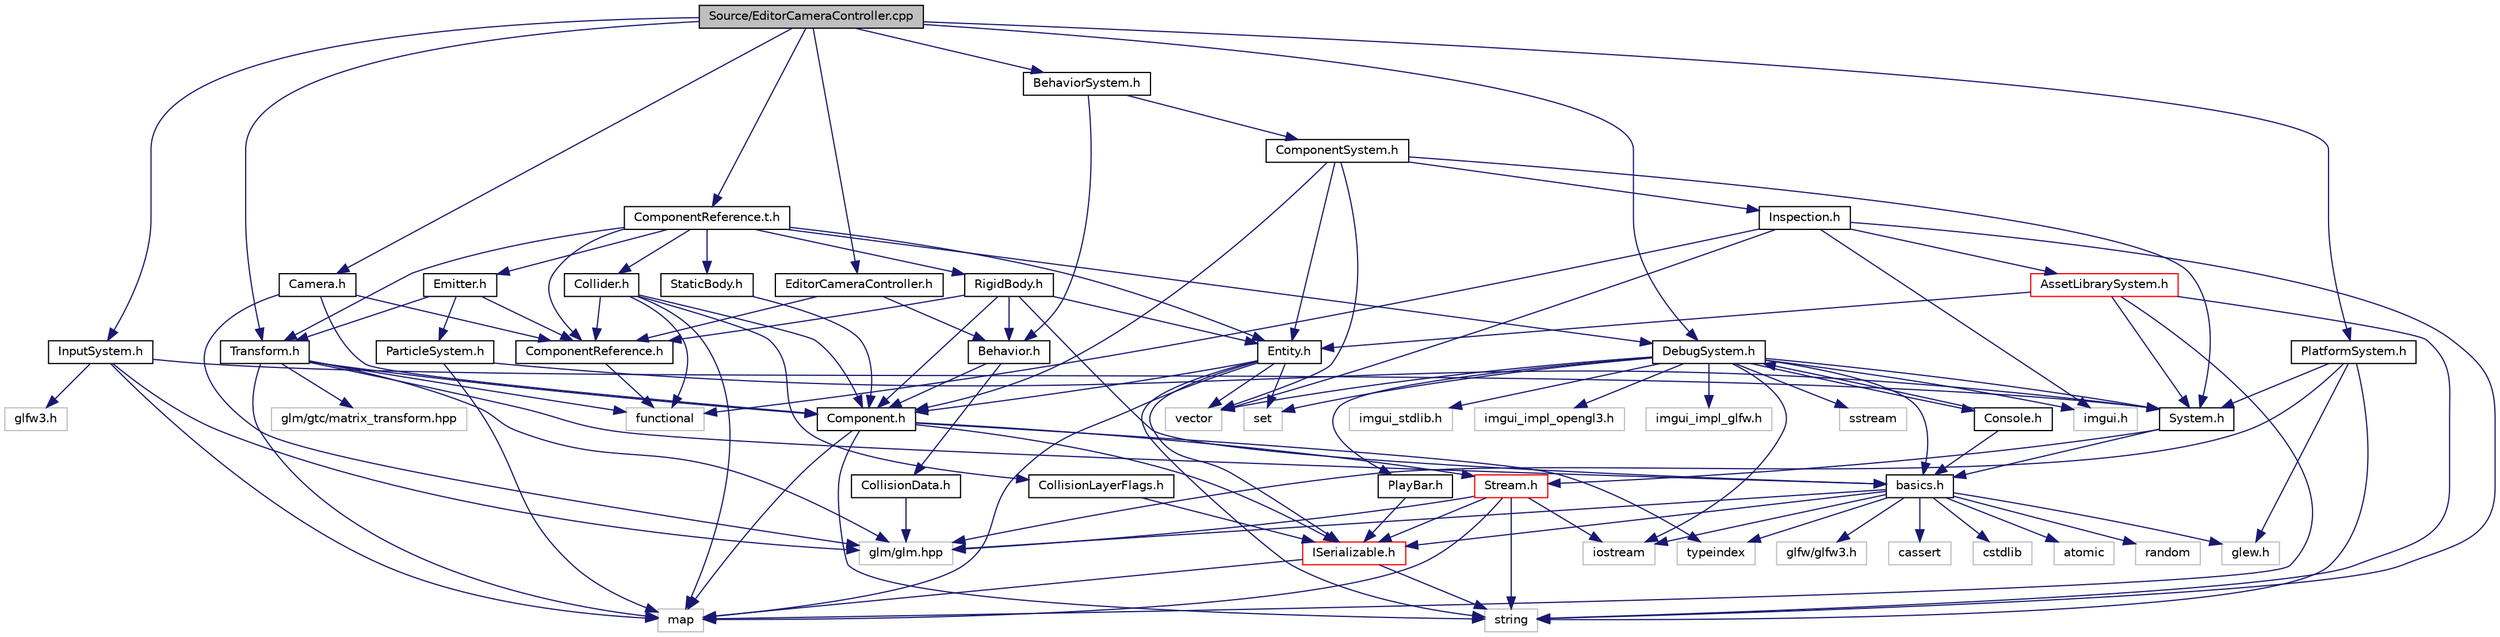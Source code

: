 digraph "Source/EditorCameraController.cpp"
{
 // LATEX_PDF_SIZE
  edge [fontname="Helvetica",fontsize="10",labelfontname="Helvetica",labelfontsize="10"];
  node [fontname="Helvetica",fontsize="10",shape=record];
  Node1 [label="Source/EditorCameraController.cpp",height=0.2,width=0.4,color="black", fillcolor="grey75", style="filled", fontcolor="black",tooltip="controls the camera while in the editor"];
  Node1 -> Node2 [color="midnightblue",fontsize="10",style="solid",fontname="Helvetica"];
  Node2 [label="EditorCameraController.h",height=0.2,width=0.4,color="black", fillcolor="white", style="filled",URL="$EditorCameraController_8h.html",tooltip="controls the camera while in the editor"];
  Node2 -> Node3 [color="midnightblue",fontsize="10",style="solid",fontname="Helvetica"];
  Node3 [label="Behavior.h",height=0.2,width=0.4,color="black", fillcolor="white", style="filled",URL="$Behavior_8h.html",tooltip="Virtual behavior component header."];
  Node3 -> Node4 [color="midnightblue",fontsize="10",style="solid",fontname="Helvetica"];
  Node4 [label="Component.h",height=0.2,width=0.4,color="black", fillcolor="white", style="filled",URL="$Component_8h.html",tooltip="Virtual component header."];
  Node4 -> Node5 [color="midnightblue",fontsize="10",style="solid",fontname="Helvetica"];
  Node5 [label="typeindex",height=0.2,width=0.4,color="grey75", fillcolor="white", style="filled",tooltip=" "];
  Node4 -> Node6 [color="midnightblue",fontsize="10",style="solid",fontname="Helvetica"];
  Node6 [label="map",height=0.2,width=0.4,color="grey75", fillcolor="white", style="filled",tooltip=" "];
  Node4 -> Node7 [color="midnightblue",fontsize="10",style="solid",fontname="Helvetica"];
  Node7 [label="string",height=0.2,width=0.4,color="grey75", fillcolor="white", style="filled",tooltip=" "];
  Node4 -> Node8 [color="midnightblue",fontsize="10",style="solid",fontname="Helvetica"];
  Node8 [label="ISerializable.h",height=0.2,width=0.4,color="red", fillcolor="white", style="filled",URL="$ISerializable_8h.html",tooltip="interface for all serializable objects"];
  Node8 -> Node6 [color="midnightblue",fontsize="10",style="solid",fontname="Helvetica"];
  Node8 -> Node7 [color="midnightblue",fontsize="10",style="solid",fontname="Helvetica"];
  Node4 -> Node10 [color="midnightblue",fontsize="10",style="solid",fontname="Helvetica"];
  Node10 [label="Stream.h",height=0.2,width=0.4,color="red", fillcolor="white", style="filled",URL="$Stream_8h.html",tooltip="JSON File reading/writing."];
  Node10 -> Node7 [color="midnightblue",fontsize="10",style="solid",fontname="Helvetica"];
  Node10 -> Node6 [color="midnightblue",fontsize="10",style="solid",fontname="Helvetica"];
  Node10 -> Node11 [color="midnightblue",fontsize="10",style="solid",fontname="Helvetica"];
  Node11 [label="glm/glm.hpp",height=0.2,width=0.4,color="grey75", fillcolor="white", style="filled",tooltip=" "];
  Node10 -> Node13 [color="midnightblue",fontsize="10",style="solid",fontname="Helvetica"];
  Node13 [label="iostream",height=0.2,width=0.4,color="grey75", fillcolor="white", style="filled",tooltip=" "];
  Node10 -> Node8 [color="midnightblue",fontsize="10",style="solid",fontname="Helvetica"];
  Node3 -> Node15 [color="midnightblue",fontsize="10",style="solid",fontname="Helvetica"];
  Node15 [label="CollisionData.h",height=0.2,width=0.4,color="black", fillcolor="white", style="filled",URL="$CollisionData_8h.html",tooltip="struct that holds collision information"];
  Node15 -> Node11 [color="midnightblue",fontsize="10",style="solid",fontname="Helvetica"];
  Node2 -> Node16 [color="midnightblue",fontsize="10",style="solid",fontname="Helvetica"];
  Node16 [label="ComponentReference.h",height=0.2,width=0.4,color="black", fillcolor="white", style="filled",URL="$ComponentReference_8h.html",tooltip="a reference to a component in the scene"];
  Node16 -> Node17 [color="midnightblue",fontsize="10",style="solid",fontname="Helvetica"];
  Node17 [label="functional",height=0.2,width=0.4,color="grey75", fillcolor="white", style="filled",tooltip=" "];
  Node1 -> Node18 [color="midnightblue",fontsize="10",style="solid",fontname="Helvetica"];
  Node18 [label="BehaviorSystem.h",height=0.2,width=0.4,color="black", fillcolor="white", style="filled",URL="$BehaviorSystem_8h.html",tooltip="System that keeps track of and updates a specific kind of Behavior."];
  Node18 -> Node19 [color="midnightblue",fontsize="10",style="solid",fontname="Helvetica"];
  Node19 [label="ComponentSystem.h",height=0.2,width=0.4,color="black", fillcolor="white", style="filled",URL="$ComponentSystem_8h.html",tooltip="System that keeps track of a specific kind of Component."];
  Node19 -> Node20 [color="midnightblue",fontsize="10",style="solid",fontname="Helvetica"];
  Node20 [label="System.h",height=0.2,width=0.4,color="black", fillcolor="white", style="filled",URL="$System_8h.html",tooltip="Base class for all Systems."];
  Node20 -> Node21 [color="midnightblue",fontsize="10",style="solid",fontname="Helvetica"];
  Node21 [label="basics.h",height=0.2,width=0.4,color="black", fillcolor="white", style="filled",URL="$basics_8h_source.html",tooltip=" "];
  Node21 -> Node22 [color="midnightblue",fontsize="10",style="solid",fontname="Helvetica"];
  Node22 [label="glew.h",height=0.2,width=0.4,color="grey75", fillcolor="white", style="filled",tooltip=" "];
  Node21 -> Node23 [color="midnightblue",fontsize="10",style="solid",fontname="Helvetica"];
  Node23 [label="glfw/glfw3.h",height=0.2,width=0.4,color="grey75", fillcolor="white", style="filled",tooltip=" "];
  Node21 -> Node11 [color="midnightblue",fontsize="10",style="solid",fontname="Helvetica"];
  Node21 -> Node13 [color="midnightblue",fontsize="10",style="solid",fontname="Helvetica"];
  Node21 -> Node24 [color="midnightblue",fontsize="10",style="solid",fontname="Helvetica"];
  Node24 [label="cassert",height=0.2,width=0.4,color="grey75", fillcolor="white", style="filled",tooltip=" "];
  Node21 -> Node25 [color="midnightblue",fontsize="10",style="solid",fontname="Helvetica"];
  Node25 [label="cstdlib",height=0.2,width=0.4,color="grey75", fillcolor="white", style="filled",tooltip=" "];
  Node21 -> Node26 [color="midnightblue",fontsize="10",style="solid",fontname="Helvetica"];
  Node26 [label="atomic",height=0.2,width=0.4,color="grey75", fillcolor="white", style="filled",tooltip=" "];
  Node21 -> Node5 [color="midnightblue",fontsize="10",style="solid",fontname="Helvetica"];
  Node21 -> Node27 [color="midnightblue",fontsize="10",style="solid",fontname="Helvetica"];
  Node27 [label="random",height=0.2,width=0.4,color="grey75", fillcolor="white", style="filled",tooltip=" "];
  Node21 -> Node8 [color="midnightblue",fontsize="10",style="solid",fontname="Helvetica"];
  Node20 -> Node10 [color="midnightblue",fontsize="10",style="solid",fontname="Helvetica"];
  Node19 -> Node4 [color="midnightblue",fontsize="10",style="solid",fontname="Helvetica"];
  Node19 -> Node28 [color="midnightblue",fontsize="10",style="solid",fontname="Helvetica"];
  Node28 [label="Entity.h",height=0.2,width=0.4,color="black", fillcolor="white", style="filled",URL="$Entity_8h.html",tooltip="Entity class which holds Components."];
  Node28 -> Node4 [color="midnightblue",fontsize="10",style="solid",fontname="Helvetica"];
  Node28 -> Node6 [color="midnightblue",fontsize="10",style="solid",fontname="Helvetica"];
  Node28 -> Node7 [color="midnightblue",fontsize="10",style="solid",fontname="Helvetica"];
  Node28 -> Node29 [color="midnightblue",fontsize="10",style="solid",fontname="Helvetica"];
  Node29 [label="vector",height=0.2,width=0.4,color="grey75", fillcolor="white", style="filled",tooltip=" "];
  Node28 -> Node30 [color="midnightblue",fontsize="10",style="solid",fontname="Helvetica"];
  Node30 [label="set",height=0.2,width=0.4,color="grey75", fillcolor="white", style="filled",tooltip=" "];
  Node28 -> Node8 [color="midnightblue",fontsize="10",style="solid",fontname="Helvetica"];
  Node19 -> Node31 [color="midnightblue",fontsize="10",style="solid",fontname="Helvetica"];
  Node31 [label="Inspection.h",height=0.2,width=0.4,color="black", fillcolor="white", style="filled",URL="$Inspection_8h.html",tooltip="Helper methods for inspecting things."];
  Node31 -> Node32 [color="midnightblue",fontsize="10",style="solid",fontname="Helvetica"];
  Node32 [label="AssetLibrarySystem.h",height=0.2,width=0.4,color="red", fillcolor="white", style="filled",URL="$AssetLibrarySystem_8h.html",tooltip="Asset System."];
  Node32 -> Node20 [color="midnightblue",fontsize="10",style="solid",fontname="Helvetica"];
  Node32 -> Node6 [color="midnightblue",fontsize="10",style="solid",fontname="Helvetica"];
  Node32 -> Node7 [color="midnightblue",fontsize="10",style="solid",fontname="Helvetica"];
  Node32 -> Node28 [color="midnightblue",fontsize="10",style="solid",fontname="Helvetica"];
  Node31 -> Node7 [color="midnightblue",fontsize="10",style="solid",fontname="Helvetica"];
  Node31 -> Node29 [color="midnightblue",fontsize="10",style="solid",fontname="Helvetica"];
  Node31 -> Node17 [color="midnightblue",fontsize="10",style="solid",fontname="Helvetica"];
  Node31 -> Node35 [color="midnightblue",fontsize="10",style="solid",fontname="Helvetica"];
  Node35 [label="imgui.h",height=0.2,width=0.4,color="grey75", fillcolor="white", style="filled",tooltip=" "];
  Node19 -> Node29 [color="midnightblue",fontsize="10",style="solid",fontname="Helvetica"];
  Node18 -> Node3 [color="midnightblue",fontsize="10",style="solid",fontname="Helvetica"];
  Node1 -> Node42 [color="midnightblue",fontsize="10",style="solid",fontname="Helvetica"];
  Node42 [label="ComponentReference.t.h",height=0.2,width=0.4,color="black", fillcolor="white", style="filled",URL="$ComponentReference_8t_8h.html",tooltip="a reference to a component in the scene"];
  Node42 -> Node16 [color="midnightblue",fontsize="10",style="solid",fontname="Helvetica"];
  Node42 -> Node28 [color="midnightblue",fontsize="10",style="solid",fontname="Helvetica"];
  Node42 -> Node43 [color="midnightblue",fontsize="10",style="solid",fontname="Helvetica"];
  Node43 [label="Collider.h",height=0.2,width=0.4,color="black", fillcolor="white", style="filled",URL="$Collider_8h.html",tooltip="Base component for detecting collisions."];
  Node43 -> Node4 [color="midnightblue",fontsize="10",style="solid",fontname="Helvetica"];
  Node43 -> Node16 [color="midnightblue",fontsize="10",style="solid",fontname="Helvetica"];
  Node43 -> Node44 [color="midnightblue",fontsize="10",style="solid",fontname="Helvetica"];
  Node44 [label="CollisionLayerFlags.h",height=0.2,width=0.4,color="black", fillcolor="white", style="filled",URL="$CollisionLayerFlags_8h.html",tooltip="struct that determines which collision layers to interact with"];
  Node44 -> Node8 [color="midnightblue",fontsize="10",style="solid",fontname="Helvetica"];
  Node43 -> Node6 [color="midnightblue",fontsize="10",style="solid",fontname="Helvetica"];
  Node43 -> Node17 [color="midnightblue",fontsize="10",style="solid",fontname="Helvetica"];
  Node42 -> Node45 [color="midnightblue",fontsize="10",style="solid",fontname="Helvetica"];
  Node45 [label="StaticBody.h",height=0.2,width=0.4,color="black", fillcolor="white", style="filled",URL="$StaticBody_8h.html",tooltip="pysics body which can be collided with and does not move"];
  Node45 -> Node4 [color="midnightblue",fontsize="10",style="solid",fontname="Helvetica"];
  Node42 -> Node46 [color="midnightblue",fontsize="10",style="solid",fontname="Helvetica"];
  Node46 [label="Transform.h",height=0.2,width=0.4,color="black", fillcolor="white", style="filled",URL="$Transform_8h.html",tooltip="Transform."];
  Node46 -> Node4 [color="midnightblue",fontsize="10",style="solid",fontname="Helvetica"];
  Node46 -> Node21 [color="midnightblue",fontsize="10",style="solid",fontname="Helvetica"];
  Node46 -> Node11 [color="midnightblue",fontsize="10",style="solid",fontname="Helvetica"];
  Node46 -> Node47 [color="midnightblue",fontsize="10",style="solid",fontname="Helvetica"];
  Node47 [label="glm/gtc/matrix_transform.hpp",height=0.2,width=0.4,color="grey75", fillcolor="white", style="filled",tooltip=" "];
  Node46 -> Node17 [color="midnightblue",fontsize="10",style="solid",fontname="Helvetica"];
  Node46 -> Node6 [color="midnightblue",fontsize="10",style="solid",fontname="Helvetica"];
  Node42 -> Node48 [color="midnightblue",fontsize="10",style="solid",fontname="Helvetica"];
  Node48 [label="RigidBody.h",height=0.2,width=0.4,color="black", fillcolor="white", style="filled",URL="$RigidBody_8h_source.html",tooltip=" "];
  Node48 -> Node4 [color="midnightblue",fontsize="10",style="solid",fontname="Helvetica"];
  Node48 -> Node21 [color="midnightblue",fontsize="10",style="solid",fontname="Helvetica"];
  Node48 -> Node28 [color="midnightblue",fontsize="10",style="solid",fontname="Helvetica"];
  Node48 -> Node3 [color="midnightblue",fontsize="10",style="solid",fontname="Helvetica"];
  Node48 -> Node16 [color="midnightblue",fontsize="10",style="solid",fontname="Helvetica"];
  Node42 -> Node49 [color="midnightblue",fontsize="10",style="solid",fontname="Helvetica"];
  Node49 [label="Emitter.h",height=0.2,width=0.4,color="black", fillcolor="white", style="filled",URL="$Emitter_8h.html",tooltip="Controls timing of particle emissions, and their init data."];
  Node49 -> Node50 [color="midnightblue",fontsize="10",style="solid",fontname="Helvetica"];
  Node50 [label="ParticleSystem.h",height=0.2,width=0.4,color="black", fillcolor="white", style="filled",URL="$ParticleSystem_8h.html",tooltip="System in charge of managing compute shader and emitters."];
  Node50 -> Node20 [color="midnightblue",fontsize="10",style="solid",fontname="Helvetica"];
  Node50 -> Node6 [color="midnightblue",fontsize="10",style="solid",fontname="Helvetica"];
  Node49 -> Node16 [color="midnightblue",fontsize="10",style="solid",fontname="Helvetica"];
  Node49 -> Node46 [color="midnightblue",fontsize="10",style="solid",fontname="Helvetica"];
  Node42 -> Node34 [color="midnightblue",fontsize="10",style="solid",fontname="Helvetica"];
  Node34 [label="DebugSystem.h",height=0.2,width=0.4,color="black", fillcolor="white", style="filled",URL="$DebugSystem_8h_source.html",tooltip=" "];
  Node34 -> Node21 [color="midnightblue",fontsize="10",style="solid",fontname="Helvetica"];
  Node34 -> Node20 [color="midnightblue",fontsize="10",style="solid",fontname="Helvetica"];
  Node34 -> Node29 [color="midnightblue",fontsize="10",style="solid",fontname="Helvetica"];
  Node34 -> Node35 [color="midnightblue",fontsize="10",style="solid",fontname="Helvetica"];
  Node34 -> Node36 [color="midnightblue",fontsize="10",style="solid",fontname="Helvetica"];
  Node36 [label="imgui_stdlib.h",height=0.2,width=0.4,color="grey75", fillcolor="white", style="filled",tooltip=" "];
  Node34 -> Node37 [color="midnightblue",fontsize="10",style="solid",fontname="Helvetica"];
  Node37 [label="imgui_impl_opengl3.h",height=0.2,width=0.4,color="grey75", fillcolor="white", style="filled",tooltip=" "];
  Node34 -> Node38 [color="midnightblue",fontsize="10",style="solid",fontname="Helvetica"];
  Node38 [label="imgui_impl_glfw.h",height=0.2,width=0.4,color="grey75", fillcolor="white", style="filled",tooltip=" "];
  Node34 -> Node39 [color="midnightblue",fontsize="10",style="solid",fontname="Helvetica"];
  Node39 [label="Console.h",height=0.2,width=0.4,color="black", fillcolor="white", style="filled",URL="$Console_8h_source.html",tooltip=" "];
  Node39 -> Node21 [color="midnightblue",fontsize="10",style="solid",fontname="Helvetica"];
  Node39 -> Node34 [color="midnightblue",fontsize="10",style="solid",fontname="Helvetica"];
  Node34 -> Node13 [color="midnightblue",fontsize="10",style="solid",fontname="Helvetica"];
  Node34 -> Node40 [color="midnightblue",fontsize="10",style="solid",fontname="Helvetica"];
  Node40 [label="sstream",height=0.2,width=0.4,color="grey75", fillcolor="white", style="filled",tooltip=" "];
  Node34 -> Node30 [color="midnightblue",fontsize="10",style="solid",fontname="Helvetica"];
  Node34 -> Node41 [color="midnightblue",fontsize="10",style="solid",fontname="Helvetica"];
  Node41 [label="PlayBar.h",height=0.2,width=0.4,color="black", fillcolor="white", style="filled",URL="$PlayBar_8h.html",tooltip="UI Bar that handles playing, pausing, and autosaves of the scene."];
  Node41 -> Node8 [color="midnightblue",fontsize="10",style="solid",fontname="Helvetica"];
  Node1 -> Node46 [color="midnightblue",fontsize="10",style="solid",fontname="Helvetica"];
  Node1 -> Node51 [color="midnightblue",fontsize="10",style="solid",fontname="Helvetica"];
  Node51 [label="Camera.h",height=0.2,width=0.4,color="black", fillcolor="white", style="filled",URL="$Camera_8h.html",tooltip="Camera component for rendering."];
  Node51 -> Node4 [color="midnightblue",fontsize="10",style="solid",fontname="Helvetica"];
  Node51 -> Node11 [color="midnightblue",fontsize="10",style="solid",fontname="Helvetica"];
  Node51 -> Node16 [color="midnightblue",fontsize="10",style="solid",fontname="Helvetica"];
  Node1 -> Node34 [color="midnightblue",fontsize="10",style="solid",fontname="Helvetica"];
  Node1 -> Node52 [color="midnightblue",fontsize="10",style="solid",fontname="Helvetica"];
  Node52 [label="InputSystem.h",height=0.2,width=0.4,color="black", fillcolor="white", style="filled",URL="$InputSystem_8h.html",tooltip="Input system, m_Handles key and mouse inputs."];
  Node52 -> Node6 [color="midnightblue",fontsize="10",style="solid",fontname="Helvetica"];
  Node52 -> Node20 [color="midnightblue",fontsize="10",style="solid",fontname="Helvetica"];
  Node52 -> Node11 [color="midnightblue",fontsize="10",style="solid",fontname="Helvetica"];
  Node52 -> Node53 [color="midnightblue",fontsize="10",style="solid",fontname="Helvetica"];
  Node53 [label="glfw3.h",height=0.2,width=0.4,color="grey75", fillcolor="white", style="filled",tooltip=" "];
  Node1 -> Node54 [color="midnightblue",fontsize="10",style="solid",fontname="Helvetica"];
  Node54 [label="PlatformSystem.h",height=0.2,width=0.4,color="black", fillcolor="white", style="filled",URL="$PlatformSystem_8h.html",tooltip="Patform System class: initializes window and graphics (GLFW and GLEW), shuts them down on exit."];
  Node54 -> Node20 [color="midnightblue",fontsize="10",style="solid",fontname="Helvetica"];
  Node54 -> Node22 [color="midnightblue",fontsize="10",style="solid",fontname="Helvetica"];
  Node54 -> Node11 [color="midnightblue",fontsize="10",style="solid",fontname="Helvetica"];
  Node54 -> Node7 [color="midnightblue",fontsize="10",style="solid",fontname="Helvetica"];
}

